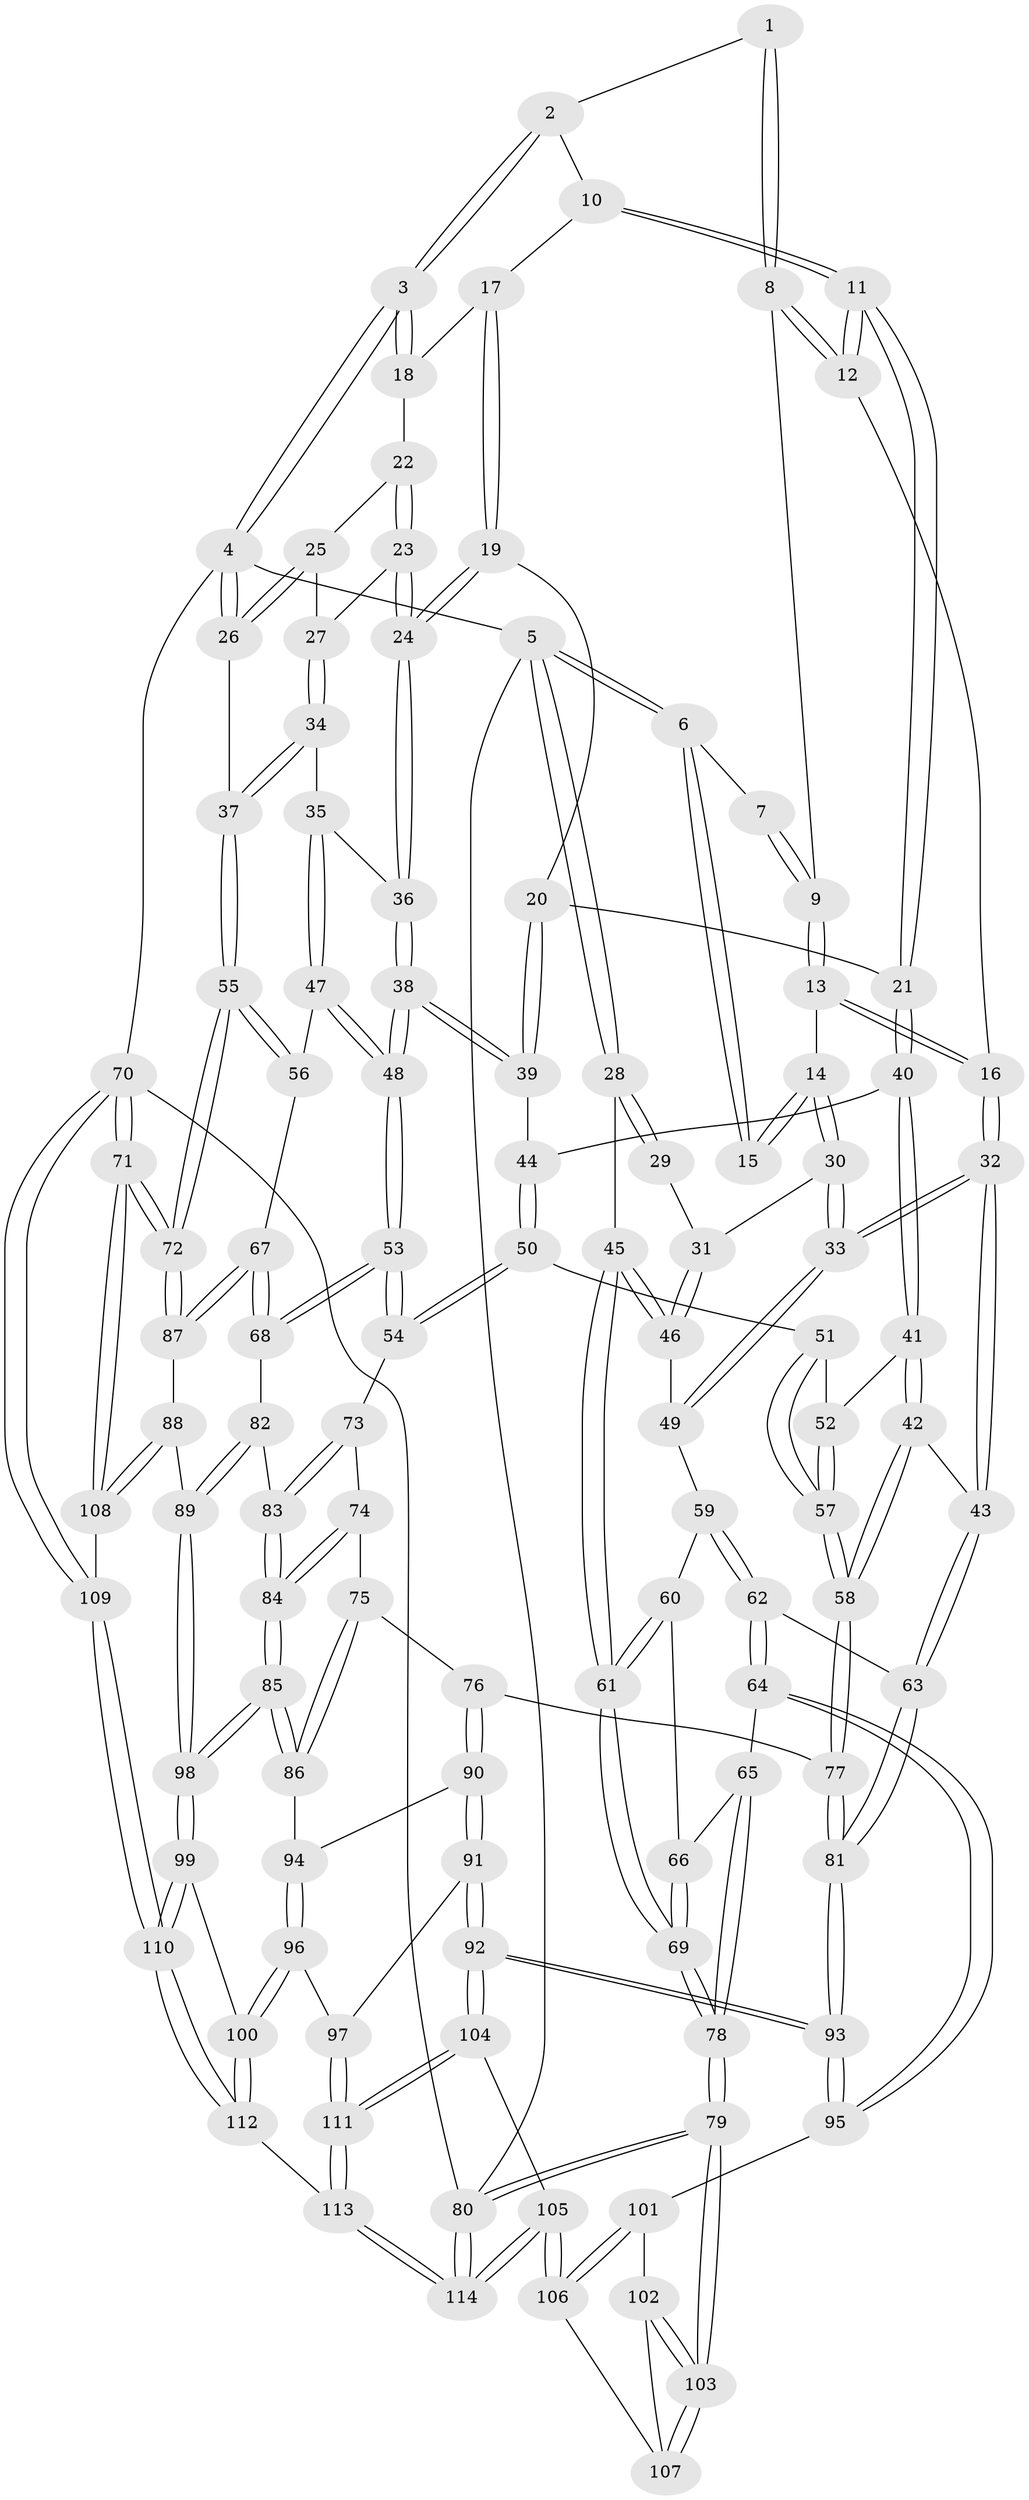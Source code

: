 // Generated by graph-tools (version 1.1) at 2025/38/03/09/25 02:38:51]
// undirected, 114 vertices, 282 edges
graph export_dot {
graph [start="1"]
  node [color=gray90,style=filled];
  1 [pos="+0.49728410343399126+0"];
  2 [pos="+0.6702457040059674+0"];
  3 [pos="+1+0"];
  4 [pos="+1+0"];
  5 [pos="+0+0"];
  6 [pos="+0+0"];
  7 [pos="+0.39603157002342193+0"];
  8 [pos="+0.4768686586712897+0.09085864304854552"];
  9 [pos="+0.2800732390090391+0.08997790222954766"];
  10 [pos="+0.7411829627416694+0.08631309880649986"];
  11 [pos="+0.5095261973553673+0.2256492616627047"];
  12 [pos="+0.4934997476201168+0.2180165363126301"];
  13 [pos="+0.2366790808523676+0.14588679312867986"];
  14 [pos="+0.20916303668560965+0.1519292517806598"];
  15 [pos="+0.20656433692842371+0.15107896969506013"];
  16 [pos="+0.4314076553049247+0.2393932674414693"];
  17 [pos="+0.7640915810540212+0.10863920196346583"];
  18 [pos="+0.8314223652425424+0.13620138284358563"];
  19 [pos="+0.7066060830406125+0.29001748075947337"];
  20 [pos="+0.669507477664296+0.3012088068298107"];
  21 [pos="+0.5620992070429472+0.2966187829615843"];
  22 [pos="+0.8399349698584887+0.14466142324179873"];
  23 [pos="+0.8594057883365117+0.2246889074879713"];
  24 [pos="+0.8331581497621104+0.3476475630988901"];
  25 [pos="+0.9210419480522753+0.14346157763302714"];
  26 [pos="+1+0"];
  27 [pos="+1+0.2626647279006466"];
  28 [pos="+0+0"];
  29 [pos="+0.1209581456742687+0.18237933477848345"];
  30 [pos="+0.23021041578633983+0.3658334012702755"];
  31 [pos="+0.05814955363455014+0.33537265638769415"];
  32 [pos="+0.29813185528092395+0.4232888904236237"];
  33 [pos="+0.2637868684477155+0.400407708968775"];
  34 [pos="+1+0.3141894070556491"];
  35 [pos="+0.8491619557161704+0.3656942228193674"];
  36 [pos="+0.8357394272543931+0.35373742023864757"];
  37 [pos="+1+0.3261246544081886"];
  38 [pos="+0.7121007107849036+0.43308139074660473"];
  39 [pos="+0.7116398830904651+0.43273380358597374"];
  40 [pos="+0.5602206381018292+0.3834766405685908"];
  41 [pos="+0.5296352626288354+0.41361900850794986"];
  42 [pos="+0.38170361228279337+0.5141694244075533"];
  43 [pos="+0.32265982310071356+0.500928778607296"];
  44 [pos="+0.5828906342967479+0.4063992731547052"];
  45 [pos="+0+0.39409116951824313"];
  46 [pos="+0+0.3723879474257384"];
  47 [pos="+0.8648529502303919+0.4398123211380245"];
  48 [pos="+0.7173233955327898+0.5353323787890492"];
  49 [pos="+0.10146112940731215+0.4637610793901534"];
  50 [pos="+0.6300219810480999+0.5410614701009823"];
  51 [pos="+0.5792521741467619+0.553777166018132"];
  52 [pos="+0.544312634257927+0.4833274243660666"];
  53 [pos="+0.7070961001903256+0.5638426814466134"];
  54 [pos="+0.6963240901800174+0.5657472346744055"];
  55 [pos="+1+0.5556404137019728"];
  56 [pos="+0.8896974119724246+0.47285764435271055"];
  57 [pos="+0.4825755439577659+0.5977510831509585"];
  58 [pos="+0.4812570715903303+0.5984171444440666"];
  59 [pos="+0.10945050221263686+0.4942270293072396"];
  60 [pos="+0.07326239164792067+0.5190843659880218"];
  61 [pos="+0+0.42702227567056056"];
  62 [pos="+0.218010933099609+0.6083094784988726"];
  63 [pos="+0.298705069082862+0.5319141171491303"];
  64 [pos="+0.19593552787056806+0.6442933069328091"];
  65 [pos="+0.1581474359706654+0.6387623466938831"];
  66 [pos="+0.074390742979851+0.5475982792751659"];
  67 [pos="+0.8330996010653444+0.6179289572274325"];
  68 [pos="+0.7288655947644802+0.5803610301486118"];
  69 [pos="+0+0.5465959699852521"];
  70 [pos="+1+1"];
  71 [pos="+1+1"];
  72 [pos="+1+0.6545131931185179"];
  73 [pos="+0.6871196582273481+0.5800820941957645"];
  74 [pos="+0.6335689095050905+0.6373774622265497"];
  75 [pos="+0.6016687795114192+0.6545455150911379"];
  76 [pos="+0.5085076450005522+0.6348596594384711"];
  77 [pos="+0.4815083666562558+0.5995040117965327"];
  78 [pos="+0+0.6533332793319492"];
  79 [pos="+0+1"];
  80 [pos="+0+1"];
  81 [pos="+0.398496280898721+0.7421620579326087"];
  82 [pos="+0.7239713297079945+0.6806556776344698"];
  83 [pos="+0.6658214250823538+0.7369123529362833"];
  84 [pos="+0.6559583400081354+0.7549750506993028"];
  85 [pos="+0.655753941707352+0.7556003579397684"];
  86 [pos="+0.6056578630892363+0.7278968526267734"];
  87 [pos="+0.9000260689907107+0.6996807475565597"];
  88 [pos="+0.832693623501615+0.7906656762880431"];
  89 [pos="+0.8186539488361786+0.7936522903991876"];
  90 [pos="+0.5287103573839602+0.7148902013138637"];
  91 [pos="+0.46418616544247066+0.831451848609352"];
  92 [pos="+0.40863936817182095+0.830104568619833"];
  93 [pos="+0.388146061233026+0.7928460747384398"];
  94 [pos="+0.5892673380173052+0.727744736390009"];
  95 [pos="+0.2027477244430233+0.6968366277359552"];
  96 [pos="+0.5258735570390879+0.8586848636077786"];
  97 [pos="+0.5069969425064235+0.8538094411908107"];
  98 [pos="+0.6918235766269135+0.8451284263203634"];
  99 [pos="+0.6891249871762525+0.8492767408906032"];
  100 [pos="+0.5584572424183746+0.8701807196449615"];
  101 [pos="+0.20236375655161978+0.6976907964195822"];
  102 [pos="+0.14929272138382638+0.7786572901173263"];
  103 [pos="+0+1"];
  104 [pos="+0.3624872123104908+0.8957065229516791"];
  105 [pos="+0.3058966046722552+0.9060586993679535"];
  106 [pos="+0.2841732708452167+0.8971350064893733"];
  107 [pos="+0.25005696246085696+0.89358273290886"];
  108 [pos="+0.8429026024539565+0.8086071905024755"];
  109 [pos="+0.9178220836597946+1"];
  110 [pos="+0.7731696684658698+1"];
  111 [pos="+0.44690899202723927+1"];
  112 [pos="+0.5642117189429474+1"];
  113 [pos="+0.4586196430744+1"];
  114 [pos="+0+1"];
  1 -- 2;
  1 -- 8;
  1 -- 8;
  2 -- 3;
  2 -- 3;
  2 -- 10;
  3 -- 4;
  3 -- 4;
  3 -- 18;
  3 -- 18;
  4 -- 5;
  4 -- 26;
  4 -- 26;
  4 -- 70;
  5 -- 6;
  5 -- 6;
  5 -- 28;
  5 -- 28;
  5 -- 80;
  6 -- 7;
  6 -- 15;
  6 -- 15;
  7 -- 9;
  7 -- 9;
  8 -- 9;
  8 -- 12;
  8 -- 12;
  9 -- 13;
  9 -- 13;
  10 -- 11;
  10 -- 11;
  10 -- 17;
  11 -- 12;
  11 -- 12;
  11 -- 21;
  11 -- 21;
  12 -- 16;
  13 -- 14;
  13 -- 16;
  13 -- 16;
  14 -- 15;
  14 -- 15;
  14 -- 30;
  14 -- 30;
  16 -- 32;
  16 -- 32;
  17 -- 18;
  17 -- 19;
  17 -- 19;
  18 -- 22;
  19 -- 20;
  19 -- 24;
  19 -- 24;
  20 -- 21;
  20 -- 39;
  20 -- 39;
  21 -- 40;
  21 -- 40;
  22 -- 23;
  22 -- 23;
  22 -- 25;
  23 -- 24;
  23 -- 24;
  23 -- 27;
  24 -- 36;
  24 -- 36;
  25 -- 26;
  25 -- 26;
  25 -- 27;
  26 -- 37;
  27 -- 34;
  27 -- 34;
  28 -- 29;
  28 -- 29;
  28 -- 45;
  29 -- 31;
  30 -- 31;
  30 -- 33;
  30 -- 33;
  31 -- 46;
  31 -- 46;
  32 -- 33;
  32 -- 33;
  32 -- 43;
  32 -- 43;
  33 -- 49;
  33 -- 49;
  34 -- 35;
  34 -- 37;
  34 -- 37;
  35 -- 36;
  35 -- 47;
  35 -- 47;
  36 -- 38;
  36 -- 38;
  37 -- 55;
  37 -- 55;
  38 -- 39;
  38 -- 39;
  38 -- 48;
  38 -- 48;
  39 -- 44;
  40 -- 41;
  40 -- 41;
  40 -- 44;
  41 -- 42;
  41 -- 42;
  41 -- 52;
  42 -- 43;
  42 -- 58;
  42 -- 58;
  43 -- 63;
  43 -- 63;
  44 -- 50;
  44 -- 50;
  45 -- 46;
  45 -- 46;
  45 -- 61;
  45 -- 61;
  46 -- 49;
  47 -- 48;
  47 -- 48;
  47 -- 56;
  48 -- 53;
  48 -- 53;
  49 -- 59;
  50 -- 51;
  50 -- 54;
  50 -- 54;
  51 -- 52;
  51 -- 57;
  51 -- 57;
  52 -- 57;
  52 -- 57;
  53 -- 54;
  53 -- 54;
  53 -- 68;
  53 -- 68;
  54 -- 73;
  55 -- 56;
  55 -- 56;
  55 -- 72;
  55 -- 72;
  56 -- 67;
  57 -- 58;
  57 -- 58;
  58 -- 77;
  58 -- 77;
  59 -- 60;
  59 -- 62;
  59 -- 62;
  60 -- 61;
  60 -- 61;
  60 -- 66;
  61 -- 69;
  61 -- 69;
  62 -- 63;
  62 -- 64;
  62 -- 64;
  63 -- 81;
  63 -- 81;
  64 -- 65;
  64 -- 95;
  64 -- 95;
  65 -- 66;
  65 -- 78;
  65 -- 78;
  66 -- 69;
  66 -- 69;
  67 -- 68;
  67 -- 68;
  67 -- 87;
  67 -- 87;
  68 -- 82;
  69 -- 78;
  69 -- 78;
  70 -- 71;
  70 -- 71;
  70 -- 109;
  70 -- 109;
  70 -- 80;
  71 -- 72;
  71 -- 72;
  71 -- 108;
  71 -- 108;
  72 -- 87;
  72 -- 87;
  73 -- 74;
  73 -- 83;
  73 -- 83;
  74 -- 75;
  74 -- 84;
  74 -- 84;
  75 -- 76;
  75 -- 86;
  75 -- 86;
  76 -- 77;
  76 -- 90;
  76 -- 90;
  77 -- 81;
  77 -- 81;
  78 -- 79;
  78 -- 79;
  79 -- 80;
  79 -- 80;
  79 -- 103;
  79 -- 103;
  80 -- 114;
  80 -- 114;
  81 -- 93;
  81 -- 93;
  82 -- 83;
  82 -- 89;
  82 -- 89;
  83 -- 84;
  83 -- 84;
  84 -- 85;
  84 -- 85;
  85 -- 86;
  85 -- 86;
  85 -- 98;
  85 -- 98;
  86 -- 94;
  87 -- 88;
  88 -- 89;
  88 -- 108;
  88 -- 108;
  89 -- 98;
  89 -- 98;
  90 -- 91;
  90 -- 91;
  90 -- 94;
  91 -- 92;
  91 -- 92;
  91 -- 97;
  92 -- 93;
  92 -- 93;
  92 -- 104;
  92 -- 104;
  93 -- 95;
  93 -- 95;
  94 -- 96;
  94 -- 96;
  95 -- 101;
  96 -- 97;
  96 -- 100;
  96 -- 100;
  97 -- 111;
  97 -- 111;
  98 -- 99;
  98 -- 99;
  99 -- 100;
  99 -- 110;
  99 -- 110;
  100 -- 112;
  100 -- 112;
  101 -- 102;
  101 -- 106;
  101 -- 106;
  102 -- 103;
  102 -- 103;
  102 -- 107;
  103 -- 107;
  103 -- 107;
  104 -- 105;
  104 -- 111;
  104 -- 111;
  105 -- 106;
  105 -- 106;
  105 -- 114;
  105 -- 114;
  106 -- 107;
  108 -- 109;
  109 -- 110;
  109 -- 110;
  110 -- 112;
  110 -- 112;
  111 -- 113;
  111 -- 113;
  112 -- 113;
  113 -- 114;
  113 -- 114;
}
